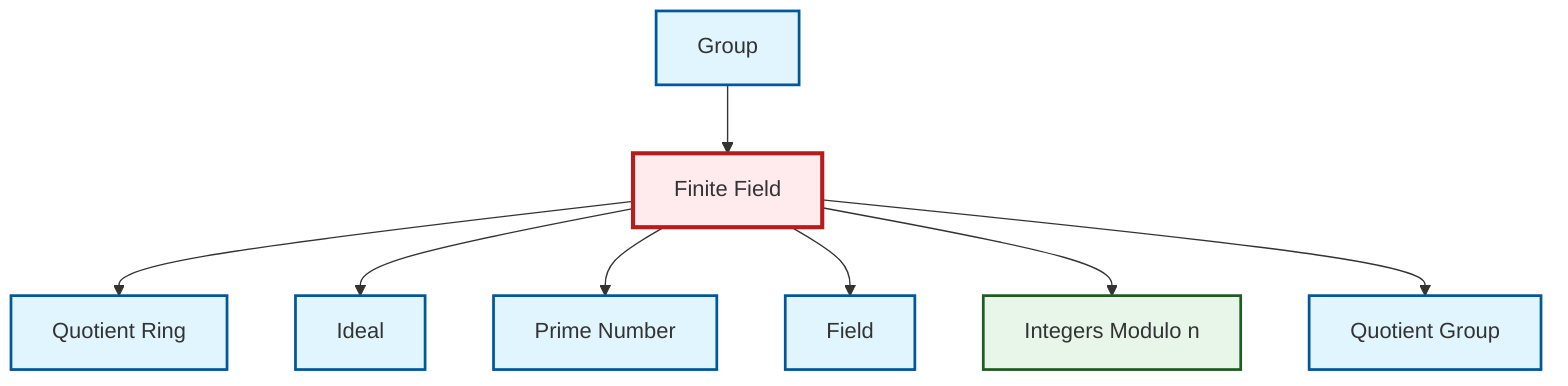 graph TD
    classDef definition fill:#e1f5fe,stroke:#01579b,stroke-width:2px
    classDef theorem fill:#f3e5f5,stroke:#4a148c,stroke-width:2px
    classDef axiom fill:#fff3e0,stroke:#e65100,stroke-width:2px
    classDef example fill:#e8f5e9,stroke:#1b5e20,stroke-width:2px
    classDef current fill:#ffebee,stroke:#b71c1c,stroke-width:3px
    def-quotient-group["Quotient Group"]:::definition
    ex-quotient-integers-mod-n["Integers Modulo n"]:::example
    def-group["Group"]:::definition
    def-prime["Prime Number"]:::definition
    def-quotient-ring["Quotient Ring"]:::definition
    ex-finite-field["Finite Field"]:::example
    def-field["Field"]:::definition
    def-ideal["Ideal"]:::definition
    ex-finite-field --> def-quotient-ring
    def-group --> ex-finite-field
    ex-finite-field --> def-ideal
    ex-finite-field --> def-prime
    ex-finite-field --> def-field
    ex-finite-field --> ex-quotient-integers-mod-n
    ex-finite-field --> def-quotient-group
    class ex-finite-field current